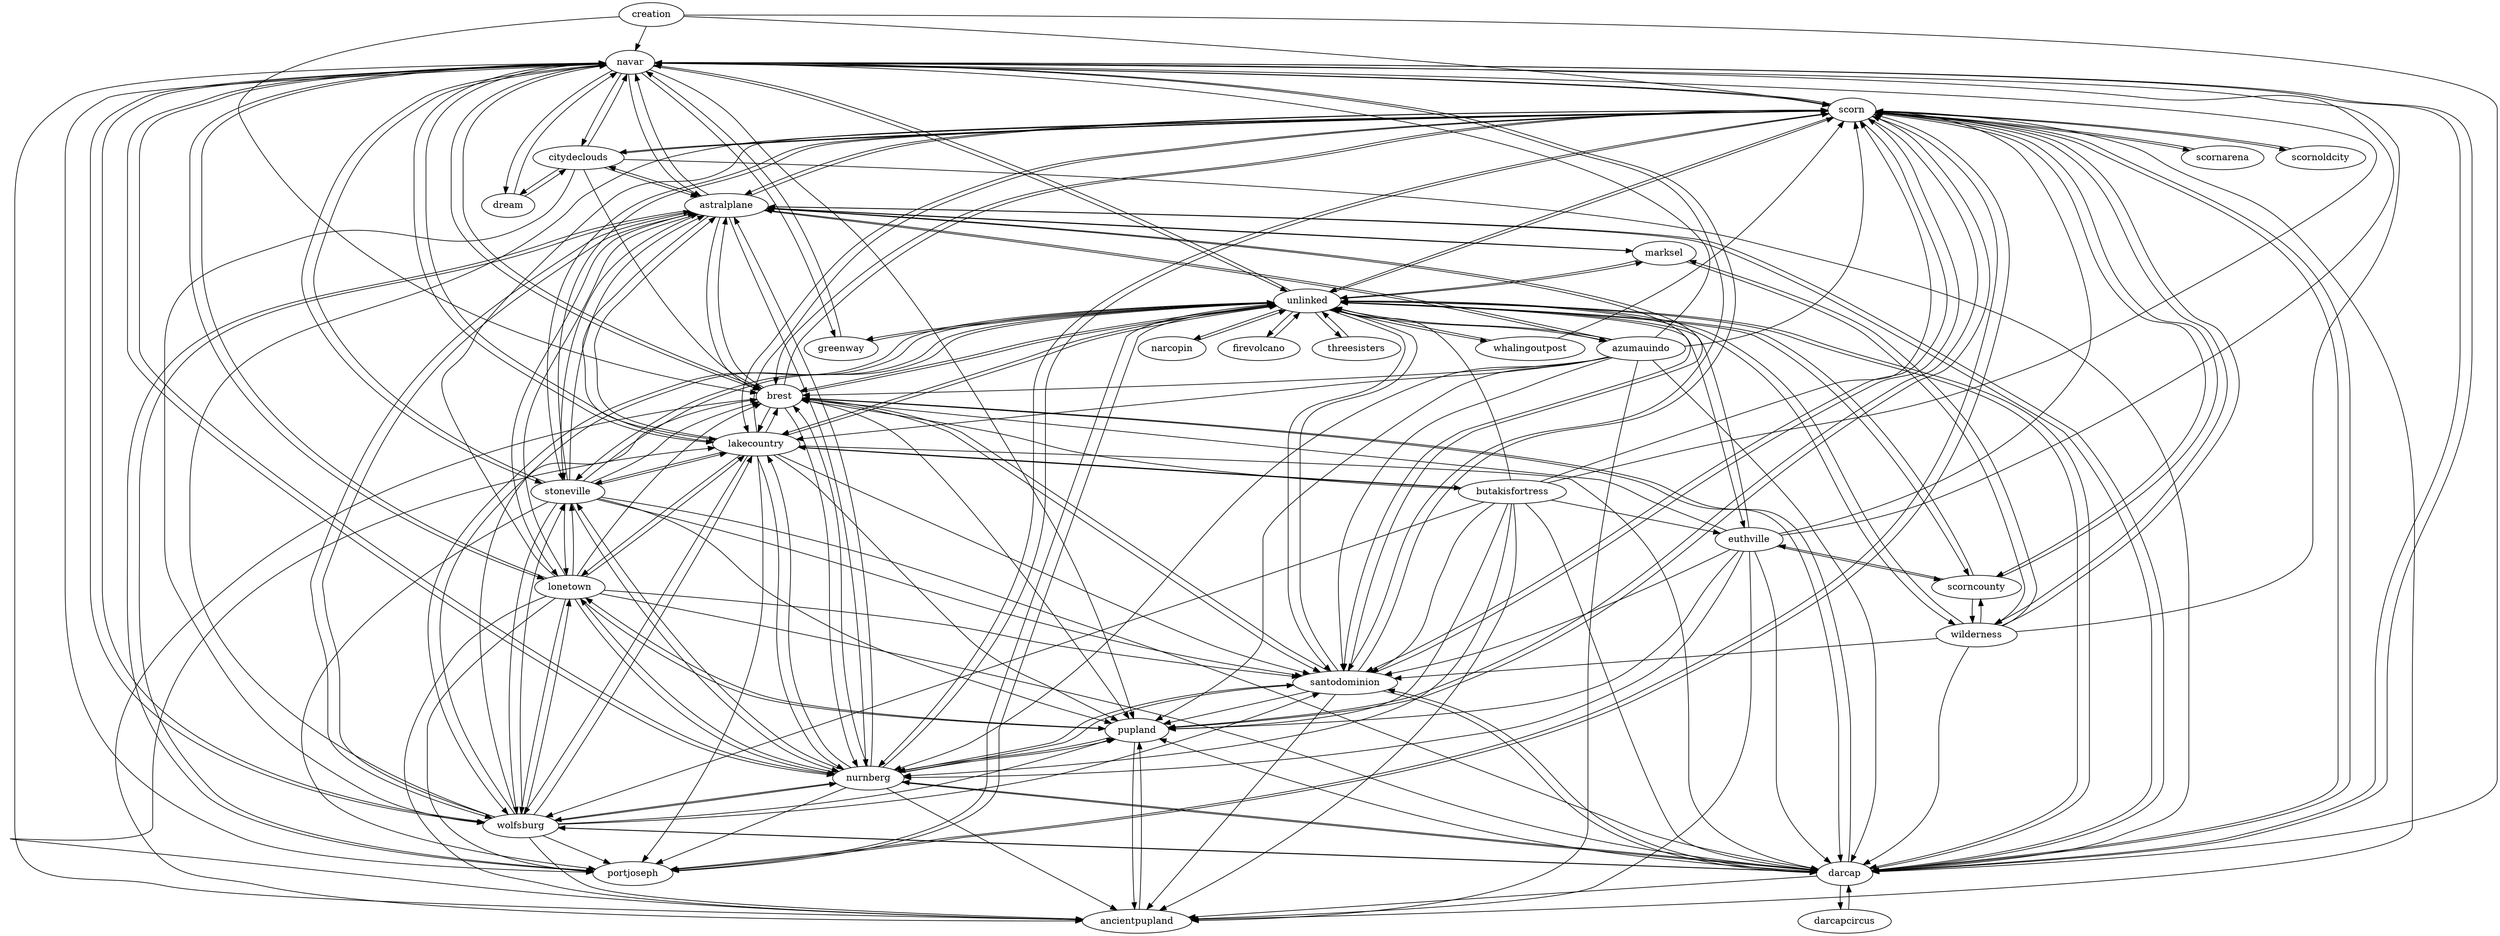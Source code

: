 digraph {
creation -> navar
creation -> scorn
creation -> brest
creation -> darcap
brest -> unlinked
navar -> unlinked
darcap -> unlinked
darcap -> darcapcircus
darcap -> navar
darcap -> wolfsburg
scorn -> scorncounty
scorn -> portjoseph
scorn -> scornarena
scorn -> scornoldcity
unlinked -> brest
brest -> scorn
brest -> ancientpupland
brest -> nurnberg
brest -> pupland
brest -> darcap
brest -> navar
brest -> santodominion
brest -> lakecountry
navar -> wolfsburg
navar -> darcap
unlinked -> navar
navar -> greenway
navar -> scorn
navar -> ancientpupland
navar -> nurnberg
navar -> pupland
navar -> santodominion
navar -> brest
unlinked -> darcap
unlinked -> wilderness
darcapcircus -> darcap
wolfsburg -> unlinked
wolfsburg -> navar
wolfsburg -> darcap
darcap -> scorn
darcap -> ancientpupland
darcap -> nurnberg
darcap -> pupland
darcap -> santodominion
darcap -> brest
scorncounty -> unlinked
scorncounty -> scorn
scorncounty -> wilderness
scorn -> unlinked
scorncounty -> euthville
scorn -> pupland
scorn -> wilderness
portjoseph -> unlinked
portjoseph -> scorn
scornarena -> scorn
scorn -> ancientpupland
scorn -> nurnberg
scorn -> darcap
scorn -> navar
scorn -> santodominion
scorn -> brest
scornoldcity -> scorn
scorn -> lakecountry
nurnberg -> pupland
pupland -> nurnberg
pupland -> scorn
pupland -> lonetown
santodominion -> unlinked
brest -> astralplane
lakecountry -> unlinked
lakecountry -> butakisfortress
navar -> lakecountry
navar -> portjoseph
navar -> lonetown
navar -> stoneville
navar -> astralplane
greenway -> unlinked
greenway -> navar
unlinked -> greenway
wilderness -> unlinked
unlinked -> wolfsburg
wolfsburg -> stoneville
wolfsburg -> lakecountry
wolfsburg -> portjoseph
wolfsburg -> lonetown
wolfsburg -> santodominion
wolfsburg -> nurnberg
wolfsburg -> brest
wolfsburg -> scorn
wolfsburg -> ancientpupland
wolfsburg -> pupland
darcap -> astralplane
unlinked -> scorncounty
wilderness -> scorncounty
unlinked -> scorn
euthville -> unlinked
euthville -> scorncounty
scorn -> stoneville
wilderness -> scorn
unlinked -> portjoseph
scorn -> astralplane
ancientpupland -> pupland
nurnberg -> lakecountry
nurnberg -> stoneville
nurnberg -> santodominion
nurnberg -> portjoseph
nurnberg -> navar
nurnberg -> scorn
nurnberg -> lonetown
nurnberg -> darcap
nurnberg -> brest
nurnberg -> wolfsburg
nurnberg -> ancientpupland
lonetown -> pupland
unlinked -> narcopin
unlinked -> santodominion
santodominion -> scorn
santodominion -> ancientpupland
santodominion -> nurnberg
santodominion -> pupland
santodominion -> darcap
santodominion -> navar
santodominion -> brest
astralplane -> wolfsburg
astralplane -> lakecountry
astralplane -> portjoseph
astralplane -> santodominion
astralplane -> scorn
astralplane -> navar
astralplane -> citydeclouds
astralplane -> azumauindo
astralplane -> darcap
astralplane -> stoneville
astralplane -> brest
astralplane -> marksel
astralplane -> nurnberg
astralplane -> lonetown
unlinked -> lakecountry
lakecountry -> brest
butakisfortress -> lakecountry
stoneville -> unlinked
wolfsburg -> astralplane
unlinked -> euthville
euthville -> scorn
euthville -> ancientpupland
euthville -> nurnberg
euthville -> pupland
euthville -> darcap
euthville -> navar
euthville -> santodominion
euthville -> brest
stoneville -> scorn
scorn -> citydeclouds
portjoseph -> astralplane
pupland -> ancientpupland
nurnberg -> astralplane
lonetown -> lakecountry
lonetown -> nurnberg
lonetown -> santodominion
lonetown -> portjoseph
lonetown -> navar
lonetown -> scorn
lonetown -> stoneville
lonetown -> darcap
lonetown -> brest
lonetown -> wolfsburg
lonetown -> ancientpupland
narcopin -> unlinked
santodominion -> astralplane
lakecountry -> astralplane
citydeclouds -> astralplane
azumauindo -> astralplane
stoneville -> astralplane
marksel -> astralplane
lonetown -> astralplane
lakecountry -> nurnberg
lakecountry -> santodominion
lakecountry -> portjoseph
lakecountry -> navar
lakecountry -> stoneville
lakecountry -> scorn
lakecountry -> lonetown
lakecountry -> darcap
lakecountry -> wolfsburg
lakecountry -> pupland
navar -> citydeclouds
unlinked -> stoneville
stoneville -> lakecountry
stoneville -> nurnberg
stoneville -> santodominion
stoneville -> portjoseph
stoneville -> navar
stoneville -> lonetown
stoneville -> darcap
stoneville -> brest
stoneville -> wolfsburg
stoneville -> pupland
citydeclouds -> dream
citydeclouds -> navar
citydeclouds -> darcap
citydeclouds -> brest
citydeclouds -> scorn
citydeclouds -> wolfsburg
ancientpupland -> lakecountry
butakisfortress -> scorn
butakisfortress -> ancientpupland
butakisfortress -> nurnberg
butakisfortress -> pupland
butakisfortress -> darcap
butakisfortress -> navar
butakisfortress -> santodominion
butakisfortress -> brest
navar -> dream
wilderness -> darcap
unlinked -> azumauindo
dream -> citydeclouds
azumauindo -> unlinked
marksel -> unlinked
marksel -> wilderness
unlinked -> whalingoutpost
dream -> navar
azumauindo -> scorn
azumauindo -> ancientpupland
azumauindo -> nurnberg
azumauindo -> pupland
azumauindo -> darcap
azumauindo -> navar
azumauindo -> santodominion
azumauindo -> brest
azumauindo -> lakecountry
unlinked -> marksel
wilderness -> marksel
butakisfortress -> wolfsburg
butakisfortress -> unlinked
butakisfortress -> euthville
wilderness -> navar
whalingoutpost -> unlinked
unlinked -> firevolcano
wilderness -> santodominion
unlinked -> threesisters
firevolcano -> unlinked
whalingoutpost -> scorn
threesisters -> unlinked
}
